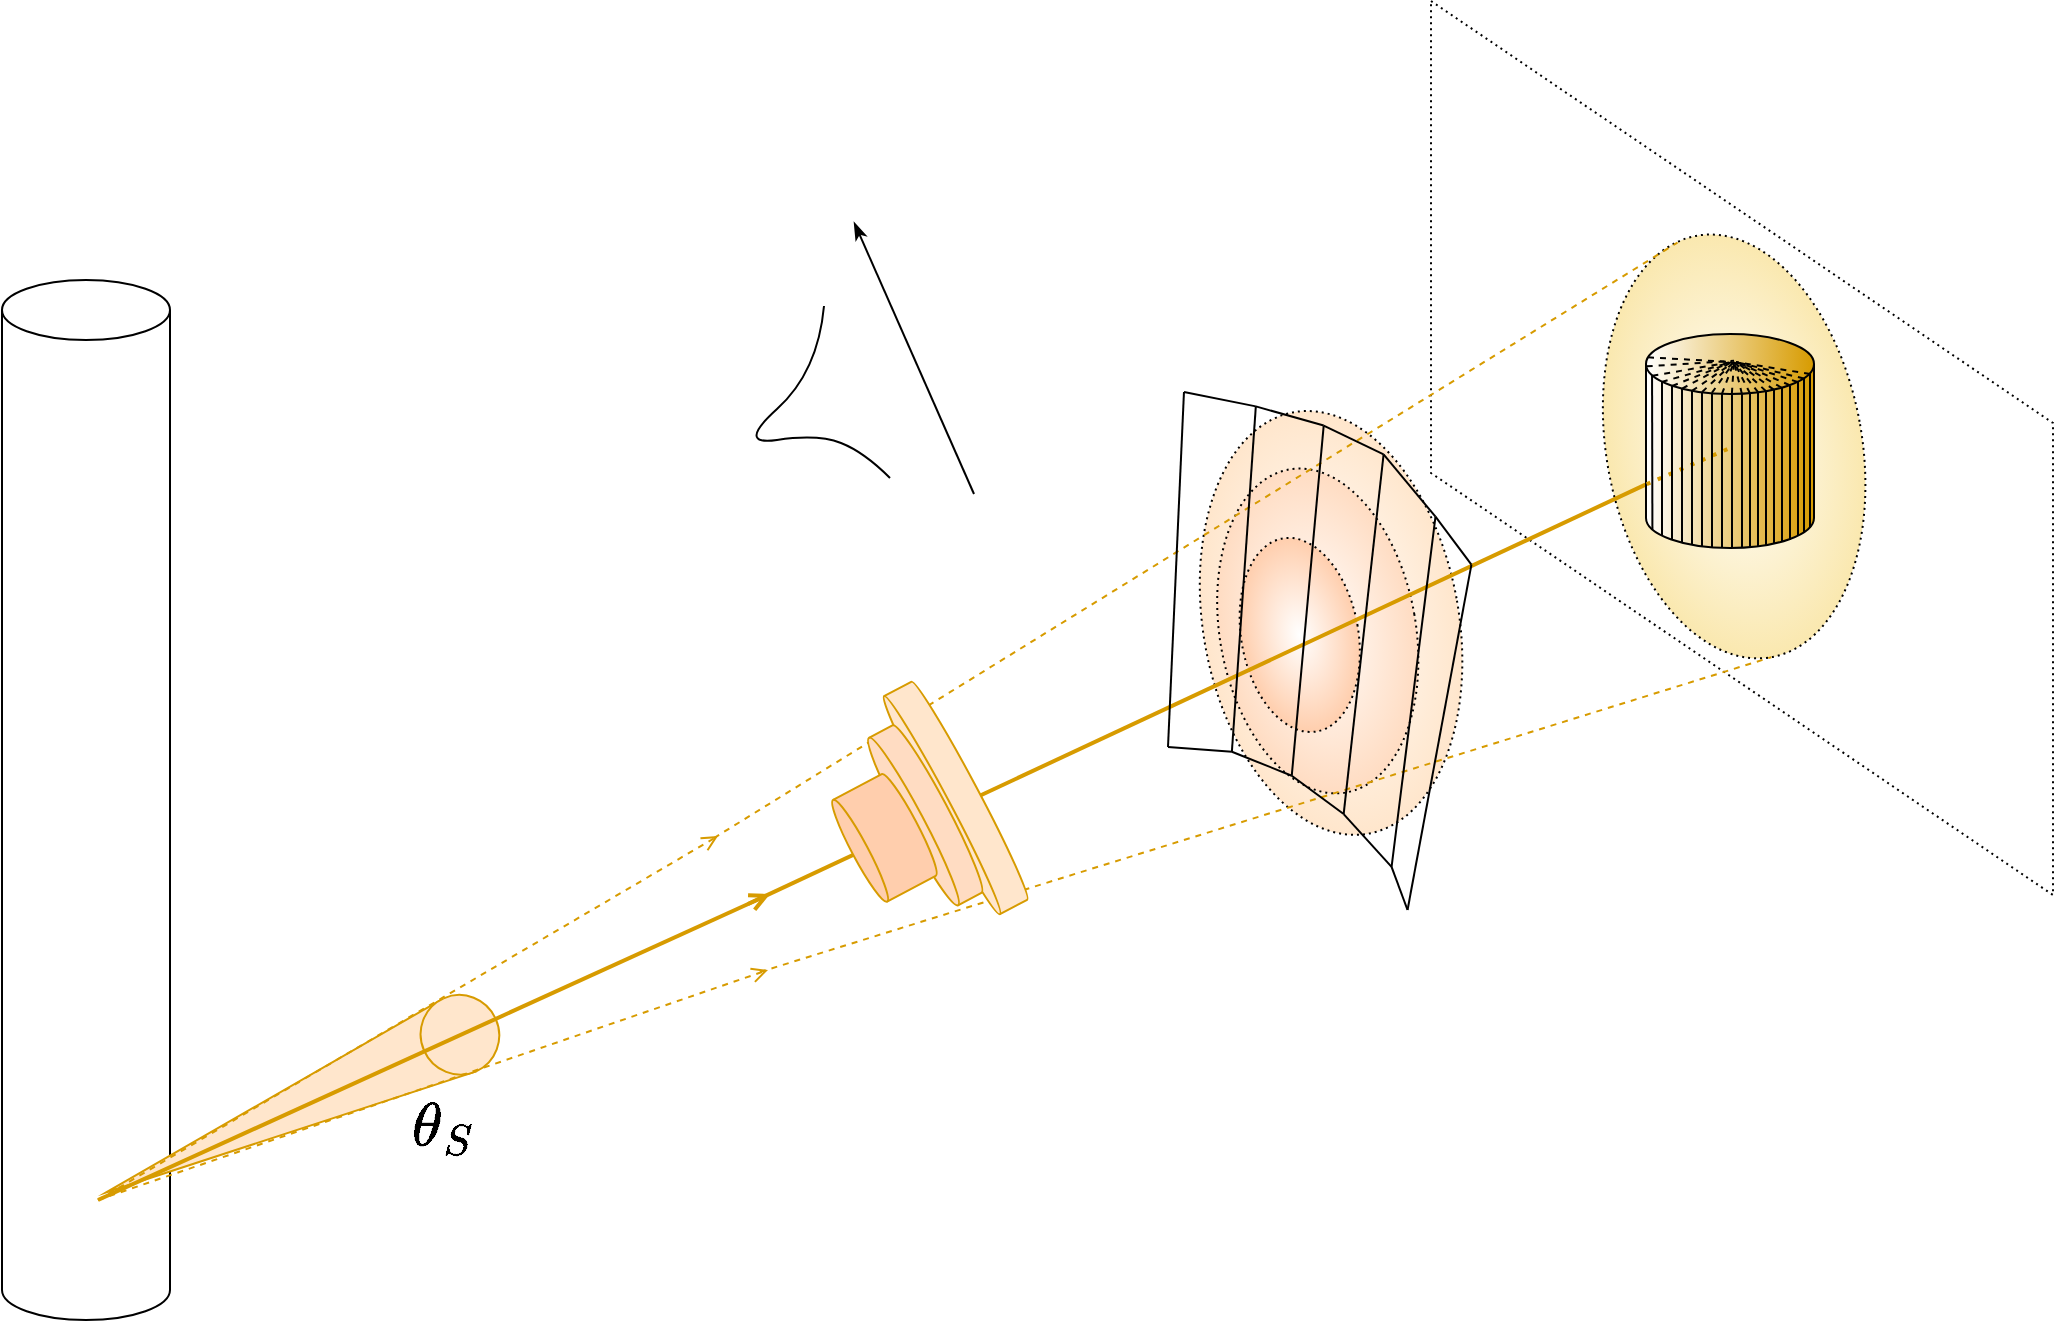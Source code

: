 <mxfile version="21.7.2" type="github">
  <diagram name="第 1 页" id="FL85MPJosqRJRF_01_mx">
    <mxGraphModel dx="1526" dy="920" grid="1" gridSize="1" guides="1" tooltips="1" connect="1" arrows="1" fold="1" page="1" pageScale="1" pageWidth="1169" pageHeight="827" background="none" math="1" shadow="0">
      <root>
        <mxCell id="0" />
        <mxCell id="1" parent="0" />
        <mxCell id="i0_kFHy_wR7E7zvVc0qo-96" value="" style="group" vertex="1" connectable="0" parent="1">
          <mxGeometry x="703.001" y="194.996" width="163.059" height="232.948" as="geometry" />
        </mxCell>
        <mxCell id="i0_kFHy_wR7E7zvVc0qo-90" value="" style="ellipse;whiteSpace=wrap;html=1;gradientColor=#FFE6CC;gradientDirection=radial;strokeColor=default;rotation=-10;dashed=1;dashPattern=1 2;container=0;" vertex="1" parent="i0_kFHy_wR7E7zvVc0qo-96">
          <mxGeometry x="17.609" y="9.474" width="127.84" height="214" as="geometry" />
        </mxCell>
        <mxCell id="i0_kFHy_wR7E7zvVc0qo-93" value="" style="ellipse;whiteSpace=wrap;html=1;gradientColor=#FFDCC2;gradientDirection=radial;strokeColor=default;rotation=-10;dashed=1;dashPattern=1 2;container=0;" vertex="1" parent="i0_kFHy_wR7E7zvVc0qo-96">
          <mxGeometry x="25.899" y="38.474" width="97.97" height="164" as="geometry" />
        </mxCell>
        <mxCell id="i0_kFHy_wR7E7zvVc0qo-94" value="" style="ellipse;whiteSpace=wrap;html=1;gradientColor=#FFCEAD;gradientDirection=radial;strokeColor=default;rotation=-10;dashed=1;dashPattern=1 2;container=0;" vertex="1" parent="i0_kFHy_wR7E7zvVc0qo-96">
          <mxGeometry x="36.609" y="73.474" width="58.54" height="98" as="geometry" />
        </mxCell>
        <mxCell id="mZOxTedBG3n11e7_xkQ5-82" value="" style="shape=parallelogram;perimeter=parallelogramPerimeter;whiteSpace=wrap;html=1;fixedSize=1;rotation=90;size=211;dashed=1;dashPattern=1 2;fillColor=none;" parent="1" vertex="1">
          <mxGeometry x="766.5" y="68.5" width="447" height="311" as="geometry" />
        </mxCell>
        <mxCell id="mZOxTedBG3n11e7_xkQ5-79" value="" style="ellipse;whiteSpace=wrap;html=1;gradientColor=#FAE8AF;gradientDirection=radial;strokeColor=default;rotation=-10;dashed=1;dashPattern=1 2;" parent="1" vertex="1">
          <mxGeometry x="922.15" y="116.22" width="127.84" height="214" as="geometry" />
        </mxCell>
        <mxCell id="mZOxTedBG3n11e7_xkQ5-43" value="" style="endArrow=none;html=1;rounded=0;strokeWidth=2;strokeColor=#D79B00;entryX=-0.003;entryY=0.704;entryDx=0;entryDy=0;entryPerimeter=0;" parent="1" target="mZOxTedBG3n11e7_xkQ5-45" edge="1">
          <mxGeometry width="50" height="50" relative="1" as="geometry">
            <mxPoint x="493" y="452" as="sourcePoint" />
            <mxPoint x="940" y="245" as="targetPoint" />
          </mxGeometry>
        </mxCell>
        <mxCell id="mZOxTedBG3n11e7_xkQ5-44" value="" style="shape=cylinder3;whiteSpace=wrap;html=1;boundedLbl=1;backgroundOutline=1;size=15;fillColor=none;" parent="1" vertex="1">
          <mxGeometry x="120" y="140" width="84" height="520" as="geometry" />
        </mxCell>
        <mxCell id="mZOxTedBG3n11e7_xkQ5-52" value="" style="verticalLabelPosition=bottom;verticalAlign=top;html=1;shape=mxgraph.basic.cone;rotation=-114;fillColor=#ffe6cc;strokeColor=#d79b00;" parent="1" vertex="1">
          <mxGeometry x="249.56" y="446.27" width="40" height="213" as="geometry" />
        </mxCell>
        <mxCell id="mZOxTedBG3n11e7_xkQ5-42" value="" style="endArrow=open;html=1;rounded=0;strokeWidth=2;startArrow=none;startFill=0;endFill=0;strokeColor=#D79B00;" parent="1" edge="1">
          <mxGeometry width="50" height="50" relative="1" as="geometry">
            <mxPoint x="168" y="600" as="sourcePoint" />
            <mxPoint x="504" y="447" as="targetPoint" />
          </mxGeometry>
        </mxCell>
        <mxCell id="mZOxTedBG3n11e7_xkQ5-53" value="" style="endArrow=classicThin;html=1;rounded=0;endFill=1;" parent="1" edge="1">
          <mxGeometry width="50" height="50" relative="1" as="geometry">
            <mxPoint x="606" y="247" as="sourcePoint" />
            <mxPoint x="546" y="111" as="targetPoint" />
          </mxGeometry>
        </mxCell>
        <mxCell id="mZOxTedBG3n11e7_xkQ5-54" value="" style="curved=1;endArrow=none;html=1;rounded=0;endFill=0;" parent="1" edge="1">
          <mxGeometry width="50" height="50" relative="1" as="geometry">
            <mxPoint x="564" y="239" as="sourcePoint" />
            <mxPoint x="531" y="153" as="targetPoint" />
            <Array as="points">
              <mxPoint x="551" y="226" />
              <mxPoint x="528" y="217" />
              <mxPoint x="487" y="223" />
              <mxPoint x="528" y="186" />
            </Array>
          </mxGeometry>
        </mxCell>
        <mxCell id="mZOxTedBG3n11e7_xkQ5-63" value="&lt;font style=&quot;font-size: 26px;&quot;&gt;$$\theta_S$$&lt;/font&gt;" style="text;html=1;strokeColor=none;fillColor=none;align=center;verticalAlign=middle;whiteSpace=wrap;rounded=0;" parent="1" vertex="1">
          <mxGeometry x="327" y="549" width="28" height="30" as="geometry" />
        </mxCell>
        <mxCell id="mZOxTedBG3n11e7_xkQ5-85" style="edgeStyle=orthogonalEdgeStyle;rounded=0;orthogonalLoop=1;jettySize=auto;html=1;exitX=0.5;exitY=1;exitDx=0;exitDy=0;exitPerimeter=0;" parent="1" source="mZOxTedBG3n11e7_xkQ5-44" target="mZOxTedBG3n11e7_xkQ5-44" edge="1">
          <mxGeometry relative="1" as="geometry" />
        </mxCell>
        <mxCell id="i0_kFHy_wR7E7zvVc0qo-64" value="" style="endArrow=open;html=1;rounded=0;strokeWidth=1;startArrow=none;startFill=0;endFill=0;strokeColor=#D79B00;dashed=1;" edge="1" parent="1">
          <mxGeometry width="50" height="50" relative="1" as="geometry">
            <mxPoint x="168" y="600" as="sourcePoint" />
            <mxPoint x="478" y="418" as="targetPoint" />
          </mxGeometry>
        </mxCell>
        <mxCell id="i0_kFHy_wR7E7zvVc0qo-65" value="" style="endArrow=none;html=1;rounded=0;strokeWidth=1;strokeColor=#D79B00;entryX=0.42;entryY=0.008;entryDx=0;entryDy=0;entryPerimeter=0;dashed=1;" edge="1" parent="1" target="mZOxTedBG3n11e7_xkQ5-79">
          <mxGeometry width="50" height="50" relative="1" as="geometry">
            <mxPoint x="476" y="419" as="sourcePoint" />
            <mxPoint x="819" y="222" as="targetPoint" />
          </mxGeometry>
        </mxCell>
        <mxCell id="i0_kFHy_wR7E7zvVc0qo-66" value="" style="endArrow=open;html=1;rounded=0;strokeWidth=1;startArrow=none;startFill=0;endFill=0;strokeColor=#D79B00;dashed=1;" edge="1" parent="1">
          <mxGeometry width="50" height="50" relative="1" as="geometry">
            <mxPoint x="168" y="600" as="sourcePoint" />
            <mxPoint x="503" y="485" as="targetPoint" />
          </mxGeometry>
        </mxCell>
        <mxCell id="i0_kFHy_wR7E7zvVc0qo-67" value="" style="endArrow=none;html=1;rounded=0;strokeWidth=1;strokeColor=#D79B00;entryX=0.5;entryY=1;entryDx=0;entryDy=0;dashed=1;" edge="1" parent="1" target="mZOxTedBG3n11e7_xkQ5-79">
          <mxGeometry width="50" height="50" relative="1" as="geometry">
            <mxPoint x="499" y="486" as="sourcePoint" />
            <mxPoint x="817" y="354" as="targetPoint" />
          </mxGeometry>
        </mxCell>
        <mxCell id="i0_kFHy_wR7E7zvVc0qo-89" value="" style="group" vertex="1" connectable="0" parent="1">
          <mxGeometry x="532" y="339" width="104.12" height="120" as="geometry" />
        </mxCell>
        <mxCell id="i0_kFHy_wR7E7zvVc0qo-68" value="" style="shape=cylinder3;whiteSpace=wrap;html=1;boundedLbl=1;backgroundOutline=1;size=4.022;rotation=-118;fillColor=#ffe6cc;strokeColor=#d79b00;" vertex="1" parent="i0_kFHy_wR7E7zvVc0qo-89">
          <mxGeometry x="3.073" y="48.285" width="123.451" height="23.429" as="geometry" />
        </mxCell>
        <mxCell id="i0_kFHy_wR7E7zvVc0qo-69" value="" style="shape=cylinder3;whiteSpace=wrap;html=1;boundedLbl=1;backgroundOutline=1;size=5.083;rotation=-118;fillColor=#FFDCC2;strokeColor=#d79b00;" vertex="1" parent="i0_kFHy_wR7E7zvVc0qo-89">
          <mxGeometry x="2.171" y="56.948" width="94.836" height="23.429" as="geometry" />
        </mxCell>
        <mxCell id="i0_kFHy_wR7E7zvVc0qo-70" value="" style="shape=cylinder3;whiteSpace=wrap;html=1;boundedLbl=1;backgroundOutline=1;size=4.022;rotation=-118;fillColor=#FFCEAD;strokeColor=#d79b00;" vertex="1" parent="i0_kFHy_wR7E7zvVc0qo-89">
          <mxGeometry x="0.437" y="62.15" width="57.55" height="35.569" as="geometry" />
        </mxCell>
        <mxCell id="i0_kFHy_wR7E7zvVc0qo-91" value="" style="group" vertex="1" connectable="0" parent="1">
          <mxGeometry x="703" y="196" width="151.71" height="259" as="geometry" />
        </mxCell>
        <mxCell id="i0_kFHy_wR7E7zvVc0qo-71" value="" style="endArrow=none;html=1;rounded=0;" edge="1" parent="i0_kFHy_wR7E7zvVc0qo-91">
          <mxGeometry width="50" height="50" relative="1" as="geometry">
            <mxPoint x="87.832" y="211.037" as="sourcePoint" />
            <mxPoint x="111.786" y="237.417" as="targetPoint" />
          </mxGeometry>
        </mxCell>
        <mxCell id="i0_kFHy_wR7E7zvVc0qo-72" value="" style="endArrow=none;html=1;rounded=0;" edge="1" parent="i0_kFHy_wR7E7zvVc0qo-91">
          <mxGeometry width="50" height="50" relative="1" as="geometry">
            <mxPoint x="87.832" y="211.037" as="sourcePoint" />
            <mxPoint x="61.882" y="191.852" as="targetPoint" />
          </mxGeometry>
        </mxCell>
        <mxCell id="i0_kFHy_wR7E7zvVc0qo-73" value="" style="endArrow=none;html=1;rounded=0;" edge="1" parent="i0_kFHy_wR7E7zvVc0qo-91">
          <mxGeometry width="50" height="50" relative="1" as="geometry">
            <mxPoint x="61.882" y="191.852" as="sourcePoint" />
            <mxPoint x="31.939" y="179.861" as="targetPoint" />
          </mxGeometry>
        </mxCell>
        <mxCell id="i0_kFHy_wR7E7zvVc0qo-74" value="" style="endArrow=none;html=1;rounded=0;" edge="1" parent="i0_kFHy_wR7E7zvVc0qo-91">
          <mxGeometry width="50" height="50" relative="1" as="geometry">
            <mxPoint x="31.939" y="179.861" as="sourcePoint" />
            <mxPoint y="177.463" as="targetPoint" />
          </mxGeometry>
        </mxCell>
        <mxCell id="i0_kFHy_wR7E7zvVc0qo-75" value="" style="endArrow=none;html=1;rounded=0;" edge="1" parent="i0_kFHy_wR7E7zvVc0qo-91">
          <mxGeometry width="50" height="50" relative="1" as="geometry">
            <mxPoint x="111.786" y="237.417" as="sourcePoint" />
            <mxPoint x="119.771" y="259" as="targetPoint" />
          </mxGeometry>
        </mxCell>
        <mxCell id="i0_kFHy_wR7E7zvVc0qo-76" value="" style="endArrow=none;html=1;rounded=0;" edge="1" parent="i0_kFHy_wR7E7zvVc0qo-91">
          <mxGeometry width="50" height="50" relative="1" as="geometry">
            <mxPoint x="133.744" y="62.352" as="sourcePoint" />
            <mxPoint x="111.786" y="237.417" as="targetPoint" />
          </mxGeometry>
        </mxCell>
        <mxCell id="i0_kFHy_wR7E7zvVc0qo-78" value="" style="endArrow=none;html=1;rounded=0;" edge="1" parent="i0_kFHy_wR7E7zvVc0qo-91">
          <mxGeometry width="50" height="50" relative="1" as="geometry">
            <mxPoint x="107.794" y="31.176" as="sourcePoint" />
            <mxPoint x="87.832" y="211.037" as="targetPoint" />
          </mxGeometry>
        </mxCell>
        <mxCell id="i0_kFHy_wR7E7zvVc0qo-80" value="" style="endArrow=none;html=1;rounded=0;" edge="1" parent="i0_kFHy_wR7E7zvVc0qo-91">
          <mxGeometry width="50" height="50" relative="1" as="geometry">
            <mxPoint x="43.916" y="7.194" as="sourcePoint" />
            <mxPoint x="31.939" y="179.861" as="targetPoint" />
          </mxGeometry>
        </mxCell>
        <mxCell id="i0_kFHy_wR7E7zvVc0qo-81" value="" style="endArrow=none;html=1;rounded=0;" edge="1" parent="i0_kFHy_wR7E7zvVc0qo-91">
          <mxGeometry width="50" height="50" relative="1" as="geometry">
            <mxPoint x="7.985" as="sourcePoint" />
            <mxPoint y="177.463" as="targetPoint" />
          </mxGeometry>
        </mxCell>
        <mxCell id="i0_kFHy_wR7E7zvVc0qo-82" value="" style="endArrow=none;html=1;rounded=0;" edge="1" parent="i0_kFHy_wR7E7zvVc0qo-91">
          <mxGeometry width="50" height="50" relative="1" as="geometry">
            <mxPoint x="151.71" y="86.333" as="sourcePoint" />
            <mxPoint x="119.771" y="259" as="targetPoint" />
          </mxGeometry>
        </mxCell>
        <mxCell id="i0_kFHy_wR7E7zvVc0qo-83" value="" style="endArrow=none;html=1;rounded=0;" edge="1" parent="i0_kFHy_wR7E7zvVc0qo-91">
          <mxGeometry width="50" height="50" relative="1" as="geometry">
            <mxPoint x="107.794" y="31.176" as="sourcePoint" />
            <mxPoint x="77.851" y="16.787" as="targetPoint" />
          </mxGeometry>
        </mxCell>
        <mxCell id="i0_kFHy_wR7E7zvVc0qo-84" value="" style="endArrow=none;html=1;rounded=0;" edge="1" parent="i0_kFHy_wR7E7zvVc0qo-91">
          <mxGeometry width="50" height="50" relative="1" as="geometry">
            <mxPoint x="77.851" y="16.787" as="sourcePoint" />
            <mxPoint x="43.916" y="7.194" as="targetPoint" />
          </mxGeometry>
        </mxCell>
        <mxCell id="i0_kFHy_wR7E7zvVc0qo-85" value="" style="endArrow=none;html=1;rounded=0;" edge="1" parent="i0_kFHy_wR7E7zvVc0qo-91">
          <mxGeometry width="50" height="50" relative="1" as="geometry">
            <mxPoint x="43.916" y="7.194" as="sourcePoint" />
            <mxPoint x="7.985" as="targetPoint" />
          </mxGeometry>
        </mxCell>
        <mxCell id="i0_kFHy_wR7E7zvVc0qo-86" value="" style="endArrow=none;html=1;rounded=0;" edge="1" parent="i0_kFHy_wR7E7zvVc0qo-91">
          <mxGeometry width="50" height="50" relative="1" as="geometry">
            <mxPoint x="133.744" y="62.352" as="sourcePoint" />
            <mxPoint x="107.794" y="31.176" as="targetPoint" />
          </mxGeometry>
        </mxCell>
        <mxCell id="i0_kFHy_wR7E7zvVc0qo-87" value="" style="endArrow=none;html=1;rounded=0;" edge="1" parent="i0_kFHy_wR7E7zvVc0qo-91">
          <mxGeometry width="50" height="50" relative="1" as="geometry">
            <mxPoint x="151.71" y="86.333" as="sourcePoint" />
            <mxPoint x="133.744" y="62.352" as="targetPoint" />
          </mxGeometry>
        </mxCell>
        <mxCell id="i0_kFHy_wR7E7zvVc0qo-79" value="" style="endArrow=none;html=1;rounded=0;" edge="1" parent="i0_kFHy_wR7E7zvVc0qo-91">
          <mxGeometry width="50" height="50" relative="1" as="geometry">
            <mxPoint x="77.851" y="16.787" as="sourcePoint" />
            <mxPoint x="61.882" y="191.852" as="targetPoint" />
          </mxGeometry>
        </mxCell>
        <mxCell id="i0_kFHy_wR7E7zvVc0qo-92" value="" style="group" vertex="1" connectable="0" parent="1">
          <mxGeometry x="942" y="167" width="84" height="107" as="geometry" />
        </mxCell>
        <mxCell id="mZOxTedBG3n11e7_xkQ5-45" value="" style="shape=cylinder3;whiteSpace=wrap;html=1;boundedLbl=1;backgroundOutline=1;size=15;fillColor=default;fillStyle=auto;gradientColor=#D79B00;gradientDirection=east;" parent="i0_kFHy_wR7E7zvVc0qo-92" vertex="1">
          <mxGeometry width="84" height="107" as="geometry" />
        </mxCell>
        <mxCell id="mZOxTedBG3n11e7_xkQ5-46" value="" style="endArrow=none;html=1;rounded=0;strokeWidth=2;dashed=1;dashPattern=1 2;strokeColor=#D79B00;exitX=0.004;exitY=0.702;exitDx=0;exitDy=0;exitPerimeter=0;" parent="i0_kFHy_wR7E7zvVc0qo-92" source="mZOxTedBG3n11e7_xkQ5-45" edge="1">
          <mxGeometry width="50" height="50" relative="1" as="geometry">
            <mxPoint y="77" as="sourcePoint" />
            <mxPoint x="42" y="57" as="targetPoint" />
          </mxGeometry>
        </mxCell>
        <mxCell id="i0_kFHy_wR7E7zvVc0qo-1" value="" style="endArrow=none;html=1;rounded=0;exitX=0.062;exitY=0.924;exitDx=0;exitDy=0;exitPerimeter=0;entryX=0.036;entryY=0.191;entryDx=0;entryDy=0;entryPerimeter=0;" edge="1" parent="i0_kFHy_wR7E7zvVc0qo-92" target="mZOxTedBG3n11e7_xkQ5-45">
          <mxGeometry width="50" height="50" relative="1" as="geometry">
            <mxPoint x="3.208" y="97.868" as="sourcePoint" />
            <mxPoint x="3" y="21" as="targetPoint" />
          </mxGeometry>
        </mxCell>
        <mxCell id="i0_kFHy_wR7E7zvVc0qo-2" value="" style="endArrow=none;html=1;rounded=0;exitX=0.062;exitY=0.924;exitDx=0;exitDy=0;exitPerimeter=0;" edge="1" parent="i0_kFHy_wR7E7zvVc0qo-92">
          <mxGeometry width="50" height="50" relative="1" as="geometry">
            <mxPoint x="8" y="101" as="sourcePoint" />
            <mxPoint x="8" y="24" as="targetPoint" />
          </mxGeometry>
        </mxCell>
        <mxCell id="i0_kFHy_wR7E7zvVc0qo-3" value="" style="endArrow=none;html=1;rounded=0;exitX=0.062;exitY=0.924;exitDx=0;exitDy=0;exitPerimeter=0;" edge="1" parent="i0_kFHy_wR7E7zvVc0qo-92">
          <mxGeometry width="50" height="50" relative="1" as="geometry">
            <mxPoint x="13" y="103" as="sourcePoint" />
            <mxPoint x="13" y="26" as="targetPoint" />
          </mxGeometry>
        </mxCell>
        <mxCell id="i0_kFHy_wR7E7zvVc0qo-4" value="" style="endArrow=none;html=1;rounded=0;exitX=0.062;exitY=0.924;exitDx=0;exitDy=0;exitPerimeter=0;" edge="1" parent="i0_kFHy_wR7E7zvVc0qo-92">
          <mxGeometry width="50" height="50" relative="1" as="geometry">
            <mxPoint x="18" y="104" as="sourcePoint" />
            <mxPoint x="18" y="27" as="targetPoint" />
          </mxGeometry>
        </mxCell>
        <mxCell id="i0_kFHy_wR7E7zvVc0qo-5" value="" style="endArrow=none;html=1;rounded=0;exitX=0.062;exitY=0.924;exitDx=0;exitDy=0;exitPerimeter=0;" edge="1" parent="i0_kFHy_wR7E7zvVc0qo-92">
          <mxGeometry width="50" height="50" relative="1" as="geometry">
            <mxPoint x="23" y="105" as="sourcePoint" />
            <mxPoint x="23" y="28" as="targetPoint" />
          </mxGeometry>
        </mxCell>
        <mxCell id="i0_kFHy_wR7E7zvVc0qo-6" value="" style="endArrow=none;html=1;rounded=0;exitX=0.062;exitY=0.924;exitDx=0;exitDy=0;exitPerimeter=0;" edge="1" parent="i0_kFHy_wR7E7zvVc0qo-92">
          <mxGeometry width="50" height="50" relative="1" as="geometry">
            <mxPoint x="28" y="106" as="sourcePoint" />
            <mxPoint x="28" y="29" as="targetPoint" />
          </mxGeometry>
        </mxCell>
        <mxCell id="i0_kFHy_wR7E7zvVc0qo-7" value="" style="endArrow=none;html=1;rounded=0;exitX=0.062;exitY=0.924;exitDx=0;exitDy=0;exitPerimeter=0;" edge="1" parent="i0_kFHy_wR7E7zvVc0qo-92">
          <mxGeometry width="50" height="50" relative="1" as="geometry">
            <mxPoint x="33" y="107" as="sourcePoint" />
            <mxPoint x="33" y="30" as="targetPoint" />
          </mxGeometry>
        </mxCell>
        <mxCell id="i0_kFHy_wR7E7zvVc0qo-8" value="" style="endArrow=none;html=1;rounded=0;exitX=0.062;exitY=0.924;exitDx=0;exitDy=0;exitPerimeter=0;" edge="1" parent="i0_kFHy_wR7E7zvVc0qo-92">
          <mxGeometry width="50" height="50" relative="1" as="geometry">
            <mxPoint x="38" y="107" as="sourcePoint" />
            <mxPoint x="38" y="30" as="targetPoint" />
          </mxGeometry>
        </mxCell>
        <mxCell id="i0_kFHy_wR7E7zvVc0qo-9" value="" style="endArrow=none;html=1;rounded=0;exitX=0.062;exitY=0.924;exitDx=0;exitDy=0;exitPerimeter=0;" edge="1" parent="i0_kFHy_wR7E7zvVc0qo-92">
          <mxGeometry width="50" height="50" relative="1" as="geometry">
            <mxPoint x="43" y="107" as="sourcePoint" />
            <mxPoint x="43" y="30" as="targetPoint" />
          </mxGeometry>
        </mxCell>
        <mxCell id="i0_kFHy_wR7E7zvVc0qo-10" value="" style="endArrow=none;html=1;rounded=0;exitX=0.062;exitY=0.924;exitDx=0;exitDy=0;exitPerimeter=0;" edge="1" parent="i0_kFHy_wR7E7zvVc0qo-92">
          <mxGeometry width="50" height="50" relative="1" as="geometry">
            <mxPoint x="48" y="107" as="sourcePoint" />
            <mxPoint x="48" y="30" as="targetPoint" />
          </mxGeometry>
        </mxCell>
        <mxCell id="i0_kFHy_wR7E7zvVc0qo-11" value="" style="endArrow=none;html=1;rounded=0;exitX=0.062;exitY=0.924;exitDx=0;exitDy=0;exitPerimeter=0;" edge="1" parent="i0_kFHy_wR7E7zvVc0qo-92">
          <mxGeometry width="50" height="50" relative="1" as="geometry">
            <mxPoint x="52" y="107" as="sourcePoint" />
            <mxPoint x="52" y="30" as="targetPoint" />
          </mxGeometry>
        </mxCell>
        <mxCell id="i0_kFHy_wR7E7zvVc0qo-12" value="" style="endArrow=none;html=1;rounded=0;exitX=0.062;exitY=0.924;exitDx=0;exitDy=0;exitPerimeter=0;" edge="1" parent="i0_kFHy_wR7E7zvVc0qo-92">
          <mxGeometry width="50" height="50" relative="1" as="geometry">
            <mxPoint x="56" y="106" as="sourcePoint" />
            <mxPoint x="56" y="29" as="targetPoint" />
          </mxGeometry>
        </mxCell>
        <mxCell id="i0_kFHy_wR7E7zvVc0qo-13" value="" style="endArrow=none;html=1;rounded=0;exitX=0.062;exitY=0.924;exitDx=0;exitDy=0;exitPerimeter=0;" edge="1" parent="i0_kFHy_wR7E7zvVc0qo-92">
          <mxGeometry width="50" height="50" relative="1" as="geometry">
            <mxPoint x="60" y="106" as="sourcePoint" />
            <mxPoint x="60" y="29" as="targetPoint" />
          </mxGeometry>
        </mxCell>
        <mxCell id="i0_kFHy_wR7E7zvVc0qo-14" value="" style="endArrow=none;html=1;rounded=0;exitX=0.062;exitY=0.924;exitDx=0;exitDy=0;exitPerimeter=0;" edge="1" parent="i0_kFHy_wR7E7zvVc0qo-92">
          <mxGeometry width="50" height="50" relative="1" as="geometry">
            <mxPoint x="64" y="105" as="sourcePoint" />
            <mxPoint x="64" y="28" as="targetPoint" />
          </mxGeometry>
        </mxCell>
        <mxCell id="i0_kFHy_wR7E7zvVc0qo-15" value="" style="endArrow=none;html=1;rounded=0;exitX=0.062;exitY=0.924;exitDx=0;exitDy=0;exitPerimeter=0;" edge="1" parent="i0_kFHy_wR7E7zvVc0qo-92">
          <mxGeometry width="50" height="50" relative="1" as="geometry">
            <mxPoint x="68" y="104" as="sourcePoint" />
            <mxPoint x="68" y="27" as="targetPoint" />
          </mxGeometry>
        </mxCell>
        <mxCell id="i0_kFHy_wR7E7zvVc0qo-16" value="" style="endArrow=none;html=1;rounded=0;exitX=0.062;exitY=0.924;exitDx=0;exitDy=0;exitPerimeter=0;" edge="1" parent="i0_kFHy_wR7E7zvVc0qo-92">
          <mxGeometry width="50" height="50" relative="1" as="geometry">
            <mxPoint x="72" y="103" as="sourcePoint" />
            <mxPoint x="72" y="26" as="targetPoint" />
          </mxGeometry>
        </mxCell>
        <mxCell id="i0_kFHy_wR7E7zvVc0qo-17" value="" style="endArrow=none;html=1;rounded=0;exitX=0.062;exitY=0.924;exitDx=0;exitDy=0;exitPerimeter=0;" edge="1" parent="i0_kFHy_wR7E7zvVc0qo-92">
          <mxGeometry width="50" height="50" relative="1" as="geometry">
            <mxPoint x="76" y="101" as="sourcePoint" />
            <mxPoint x="76" y="24" as="targetPoint" />
          </mxGeometry>
        </mxCell>
        <mxCell id="i0_kFHy_wR7E7zvVc0qo-18" value="" style="endArrow=none;html=1;rounded=0;exitX=0.062;exitY=0.924;exitDx=0;exitDy=0;exitPerimeter=0;" edge="1" parent="i0_kFHy_wR7E7zvVc0qo-92">
          <mxGeometry width="50" height="50" relative="1" as="geometry">
            <mxPoint x="79" y="99" as="sourcePoint" />
            <mxPoint x="79" y="22" as="targetPoint" />
          </mxGeometry>
        </mxCell>
        <mxCell id="i0_kFHy_wR7E7zvVc0qo-19" value="" style="endArrow=none;html=1;rounded=0;exitX=0.062;exitY=0.924;exitDx=0;exitDy=0;exitPerimeter=0;" edge="1" parent="i0_kFHy_wR7E7zvVc0qo-92">
          <mxGeometry width="50" height="50" relative="1" as="geometry">
            <mxPoint x="82" y="97" as="sourcePoint" />
            <mxPoint x="82" y="20" as="targetPoint" />
          </mxGeometry>
        </mxCell>
        <mxCell id="i0_kFHy_wR7E7zvVc0qo-22" value="" style="endArrow=none;dashed=1;html=1;rounded=0;exitX=0.004;exitY=0.151;exitDx=0;exitDy=0;exitPerimeter=0;strokeColor=#000000;" edge="1" parent="i0_kFHy_wR7E7zvVc0qo-92" source="mZOxTedBG3n11e7_xkQ5-45">
          <mxGeometry width="50" height="50" relative="1" as="geometry">
            <mxPoint x="-6" y="63.43" as="sourcePoint" />
            <mxPoint x="44" y="13.43" as="targetPoint" />
          </mxGeometry>
        </mxCell>
        <mxCell id="i0_kFHy_wR7E7zvVc0qo-23" value="" style="endArrow=none;dashed=1;html=1;rounded=0;exitX=0.038;exitY=0.195;exitDx=0;exitDy=0;exitPerimeter=0;strokeColor=#000000;" edge="1" parent="i0_kFHy_wR7E7zvVc0qo-92" source="mZOxTedBG3n11e7_xkQ5-45">
          <mxGeometry width="50" height="50" relative="1" as="geometry">
            <mxPoint x="1" y="16" as="sourcePoint" />
            <mxPoint x="43" y="14" as="targetPoint" />
          </mxGeometry>
        </mxCell>
        <mxCell id="i0_kFHy_wR7E7zvVc0qo-24" value="" style="endArrow=none;dashed=1;html=1;rounded=0;exitX=0.094;exitY=0.224;exitDx=0;exitDy=0;exitPerimeter=0;strokeColor=#000000;" edge="1" parent="i0_kFHy_wR7E7zvVc0qo-92" source="mZOxTedBG3n11e7_xkQ5-45">
          <mxGeometry width="50" height="50" relative="1" as="geometry">
            <mxPoint x="4" y="22" as="sourcePoint" />
            <mxPoint x="43" y="14" as="targetPoint" />
          </mxGeometry>
        </mxCell>
        <mxCell id="i0_kFHy_wR7E7zvVc0qo-25" value="" style="endArrow=none;dashed=1;html=1;rounded=0;exitX=0.156;exitY=0.243;exitDx=0;exitDy=0;exitPerimeter=0;strokeColor=#000000;" edge="1" parent="i0_kFHy_wR7E7zvVc0qo-92" source="mZOxTedBG3n11e7_xkQ5-45">
          <mxGeometry width="50" height="50" relative="1" as="geometry">
            <mxPoint x="9" y="25" as="sourcePoint" />
            <mxPoint x="43" y="14" as="targetPoint" />
          </mxGeometry>
        </mxCell>
        <mxCell id="i0_kFHy_wR7E7zvVc0qo-26" value="" style="endArrow=none;dashed=1;html=1;rounded=0;exitX=0.215;exitY=0.255;exitDx=0;exitDy=0;exitPerimeter=0;strokeColor=#000000;" edge="1" parent="i0_kFHy_wR7E7zvVc0qo-92" source="mZOxTedBG3n11e7_xkQ5-45">
          <mxGeometry width="50" height="50" relative="1" as="geometry">
            <mxPoint x="14" y="27" as="sourcePoint" />
            <mxPoint x="43" y="14" as="targetPoint" />
          </mxGeometry>
        </mxCell>
        <mxCell id="i0_kFHy_wR7E7zvVc0qo-27" value="" style="endArrow=none;dashed=1;html=1;rounded=0;exitX=0.274;exitY=0.266;exitDx=0;exitDy=0;exitPerimeter=0;strokeColor=#000000;" edge="1" parent="i0_kFHy_wR7E7zvVc0qo-92" source="mZOxTedBG3n11e7_xkQ5-45">
          <mxGeometry width="50" height="50" relative="1" as="geometry">
            <mxPoint x="19" y="28" as="sourcePoint" />
            <mxPoint x="44" y="14" as="targetPoint" />
          </mxGeometry>
        </mxCell>
        <mxCell id="i0_kFHy_wR7E7zvVc0qo-28" value="" style="endArrow=none;dashed=1;html=1;rounded=0;exitX=0.334;exitY=0.271;exitDx=0;exitDy=0;exitPerimeter=0;strokeColor=#000000;" edge="1" parent="i0_kFHy_wR7E7zvVc0qo-92" source="mZOxTedBG3n11e7_xkQ5-45">
          <mxGeometry width="50" height="50" relative="1" as="geometry">
            <mxPoint x="24" y="29" as="sourcePoint" />
            <mxPoint x="44" y="14" as="targetPoint" />
          </mxGeometry>
        </mxCell>
        <mxCell id="i0_kFHy_wR7E7zvVc0qo-29" value="" style="endArrow=none;dashed=1;html=1;rounded=0;exitX=0.392;exitY=0.275;exitDx=0;exitDy=0;exitPerimeter=0;strokeColor=#000000;entryX=0.524;entryY=0.131;entryDx=0;entryDy=0;entryPerimeter=0;" edge="1" parent="i0_kFHy_wR7E7zvVc0qo-92" source="mZOxTedBG3n11e7_xkQ5-45" target="mZOxTedBG3n11e7_xkQ5-45">
          <mxGeometry width="50" height="50" relative="1" as="geometry">
            <mxPoint x="29" y="30" as="sourcePoint" />
            <mxPoint x="45" y="15" as="targetPoint" />
          </mxGeometry>
        </mxCell>
        <mxCell id="i0_kFHy_wR7E7zvVc0qo-30" value="" style="endArrow=none;dashed=1;html=1;rounded=0;exitX=0.452;exitY=0.28;exitDx=0;exitDy=0;exitPerimeter=0;strokeColor=#000000;" edge="1" parent="i0_kFHy_wR7E7zvVc0qo-92" source="mZOxTedBG3n11e7_xkQ5-45">
          <mxGeometry width="50" height="50" relative="1" as="geometry">
            <mxPoint x="34" y="30" as="sourcePoint" />
            <mxPoint x="44" y="14" as="targetPoint" />
          </mxGeometry>
        </mxCell>
        <mxCell id="i0_kFHy_wR7E7zvVc0qo-31" value="" style="endArrow=none;dashed=1;html=1;rounded=0;exitX=0.511;exitY=0.279;exitDx=0;exitDy=0;exitPerimeter=0;strokeColor=#000000;" edge="1" parent="i0_kFHy_wR7E7zvVc0qo-92" source="mZOxTedBG3n11e7_xkQ5-45">
          <mxGeometry width="50" height="50" relative="1" as="geometry">
            <mxPoint x="39" y="31" as="sourcePoint" />
            <mxPoint x="44" y="14" as="targetPoint" />
          </mxGeometry>
        </mxCell>
        <mxCell id="i0_kFHy_wR7E7zvVc0qo-32" value="" style="endArrow=none;dashed=1;html=1;rounded=0;exitX=0.571;exitY=0.28;exitDx=0;exitDy=0;exitPerimeter=0;strokeColor=#000000;" edge="1" parent="i0_kFHy_wR7E7zvVc0qo-92" source="mZOxTedBG3n11e7_xkQ5-45">
          <mxGeometry width="50" height="50" relative="1" as="geometry">
            <mxPoint x="44" y="31" as="sourcePoint" />
            <mxPoint x="44" y="14" as="targetPoint" />
          </mxGeometry>
        </mxCell>
        <mxCell id="i0_kFHy_wR7E7zvVc0qo-33" value="" style="endArrow=none;dashed=1;html=1;rounded=0;exitX=0.619;exitY=0.277;exitDx=0;exitDy=0;exitPerimeter=0;strokeColor=#000000;" edge="1" parent="i0_kFHy_wR7E7zvVc0qo-92" source="mZOxTedBG3n11e7_xkQ5-45">
          <mxGeometry width="50" height="50" relative="1" as="geometry">
            <mxPoint x="49" y="31" as="sourcePoint" />
            <mxPoint x="44" y="14" as="targetPoint" />
          </mxGeometry>
        </mxCell>
        <mxCell id="i0_kFHy_wR7E7zvVc0qo-34" value="" style="endArrow=none;dashed=1;html=1;rounded=0;exitX=0.668;exitY=0.273;exitDx=0;exitDy=0;exitPerimeter=0;strokeColor=#000000;" edge="1" parent="i0_kFHy_wR7E7zvVc0qo-92" source="mZOxTedBG3n11e7_xkQ5-45">
          <mxGeometry width="50" height="50" relative="1" as="geometry">
            <mxPoint x="53" y="31" as="sourcePoint" />
            <mxPoint x="44" y="14" as="targetPoint" />
          </mxGeometry>
        </mxCell>
        <mxCell id="i0_kFHy_wR7E7zvVc0qo-35" value="" style="endArrow=none;dashed=1;html=1;rounded=0;exitX=0.713;exitY=0.266;exitDx=0;exitDy=0;exitPerimeter=0;strokeColor=#000000;" edge="1" parent="i0_kFHy_wR7E7zvVc0qo-92" source="mZOxTedBG3n11e7_xkQ5-45">
          <mxGeometry width="50" height="50" relative="1" as="geometry">
            <mxPoint x="57" y="30" as="sourcePoint" />
            <mxPoint x="44" y="14" as="targetPoint" />
          </mxGeometry>
        </mxCell>
        <mxCell id="i0_kFHy_wR7E7zvVc0qo-36" value="" style="endArrow=none;dashed=1;html=1;rounded=0;exitX=0.76;exitY=0.26;exitDx=0;exitDy=0;exitPerimeter=0;strokeColor=#000000;" edge="1" parent="i0_kFHy_wR7E7zvVc0qo-92" source="mZOxTedBG3n11e7_xkQ5-45">
          <mxGeometry width="50" height="50" relative="1" as="geometry">
            <mxPoint x="61" y="29" as="sourcePoint" />
            <mxPoint x="45" y="14" as="targetPoint" />
          </mxGeometry>
        </mxCell>
        <mxCell id="i0_kFHy_wR7E7zvVc0qo-37" value="" style="endArrow=none;dashed=1;html=1;rounded=0;exitX=0.806;exitY=0.25;exitDx=0;exitDy=0;exitPerimeter=0;strokeColor=#000000;" edge="1" parent="i0_kFHy_wR7E7zvVc0qo-92" source="mZOxTedBG3n11e7_xkQ5-45">
          <mxGeometry width="50" height="50" relative="1" as="geometry">
            <mxPoint x="65" y="29" as="sourcePoint" />
            <mxPoint x="45" y="14" as="targetPoint" />
          </mxGeometry>
        </mxCell>
        <mxCell id="i0_kFHy_wR7E7zvVc0qo-38" value="" style="endArrow=none;dashed=1;html=1;rounded=0;exitX=0.855;exitY=0.239;exitDx=0;exitDy=0;exitPerimeter=0;strokeColor=#000000;" edge="1" parent="i0_kFHy_wR7E7zvVc0qo-92" source="mZOxTedBG3n11e7_xkQ5-45">
          <mxGeometry width="50" height="50" relative="1" as="geometry">
            <mxPoint x="66" y="30" as="sourcePoint" />
            <mxPoint x="45" y="14" as="targetPoint" />
          </mxGeometry>
        </mxCell>
        <mxCell id="i0_kFHy_wR7E7zvVc0qo-39" value="" style="endArrow=none;dashed=1;html=1;rounded=0;exitX=0.903;exitY=0.224;exitDx=0;exitDy=0;exitPerimeter=0;strokeColor=#000000;" edge="1" parent="i0_kFHy_wR7E7zvVc0qo-92" source="mZOxTedBG3n11e7_xkQ5-45">
          <mxGeometry width="50" height="50" relative="1" as="geometry">
            <mxPoint x="73" y="27" as="sourcePoint" />
            <mxPoint x="45" y="14" as="targetPoint" />
          </mxGeometry>
        </mxCell>
        <mxCell id="i0_kFHy_wR7E7zvVc0qo-40" value="" style="endArrow=none;dashed=1;html=1;rounded=0;exitX=0.939;exitY=0.208;exitDx=0;exitDy=0;exitPerimeter=0;strokeColor=#000000;" edge="1" parent="i0_kFHy_wR7E7zvVc0qo-92" source="mZOxTedBG3n11e7_xkQ5-45">
          <mxGeometry width="50" height="50" relative="1" as="geometry">
            <mxPoint x="77" y="25" as="sourcePoint" />
            <mxPoint x="45" y="14" as="targetPoint" />
          </mxGeometry>
        </mxCell>
        <mxCell id="i0_kFHy_wR7E7zvVc0qo-41" value="" style="endArrow=none;dashed=1;html=1;rounded=0;strokeColor=#000000;" edge="1" parent="i0_kFHy_wR7E7zvVc0qo-92">
          <mxGeometry width="50" height="50" relative="1" as="geometry">
            <mxPoint x="82" y="20" as="sourcePoint" />
            <mxPoint x="45" y="14" as="targetPoint" />
          </mxGeometry>
        </mxCell>
        <mxCell id="i0_kFHy_wR7E7zvVc0qo-63" value="" style="endArrow=none;dashed=1;html=1;rounded=0;exitX=0.012;exitY=0.109;exitDx=0;exitDy=0;exitPerimeter=0;strokeColor=#000000;" edge="1" parent="i0_kFHy_wR7E7zvVc0qo-92" source="mZOxTedBG3n11e7_xkQ5-45">
          <mxGeometry width="50" height="50" relative="1" as="geometry">
            <mxPoint x="1" y="17" as="sourcePoint" />
            <mxPoint x="43" y="14" as="targetPoint" />
          </mxGeometry>
        </mxCell>
      </root>
    </mxGraphModel>
  </diagram>
</mxfile>
